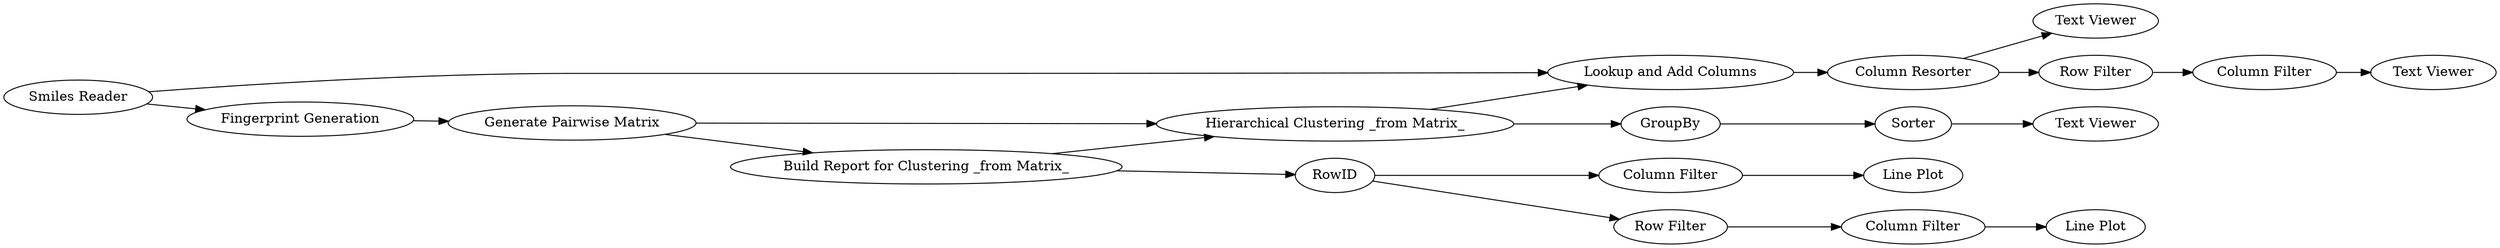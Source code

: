 digraph {
	41 [label="Lookup and Add Columns"]
	44 [label="Fingerprint Generation"]
	45 [label="Generate Pairwise Matrix"]
	50 [label="Hierarchical Clustering _from Matrix_"]
	53 [label="Build Report for Clustering _from Matrix_"]
	81 [label="Text Viewer"]
	82 [label="Line Plot"]
	83 [label="Column Filter"]
	85 [label="Row Filter"]
	86 [label="Text Viewer"]
	87 [label="Column Filter"]
	88 [label=GroupBy]
	89 [label=Sorter]
	104 [label="Row Filter"]
	105 [label="Line Plot"]
	106 [label="Column Filter"]
	108 [label="Text Viewer"]
	8264 [label="Smiles Reader"]
	8277 [label="Column Resorter"]
	8278 [label=RowID]
	41 -> 8277
	44 -> 45
	45 -> 53
	45 -> 50
	50 -> 88
	50 -> 41
	53 -> 8278
	53 -> 50
	83 -> 82
	85 -> 87
	87 -> 86
	88 -> 89
	89 -> 108
	104 -> 106
	106 -> 105
	8264 -> 41
	8264 -> 44
	8277 -> 85
	8277 -> 81
	8278 -> 83
	8278 -> 104
	rankdir=LR
}
